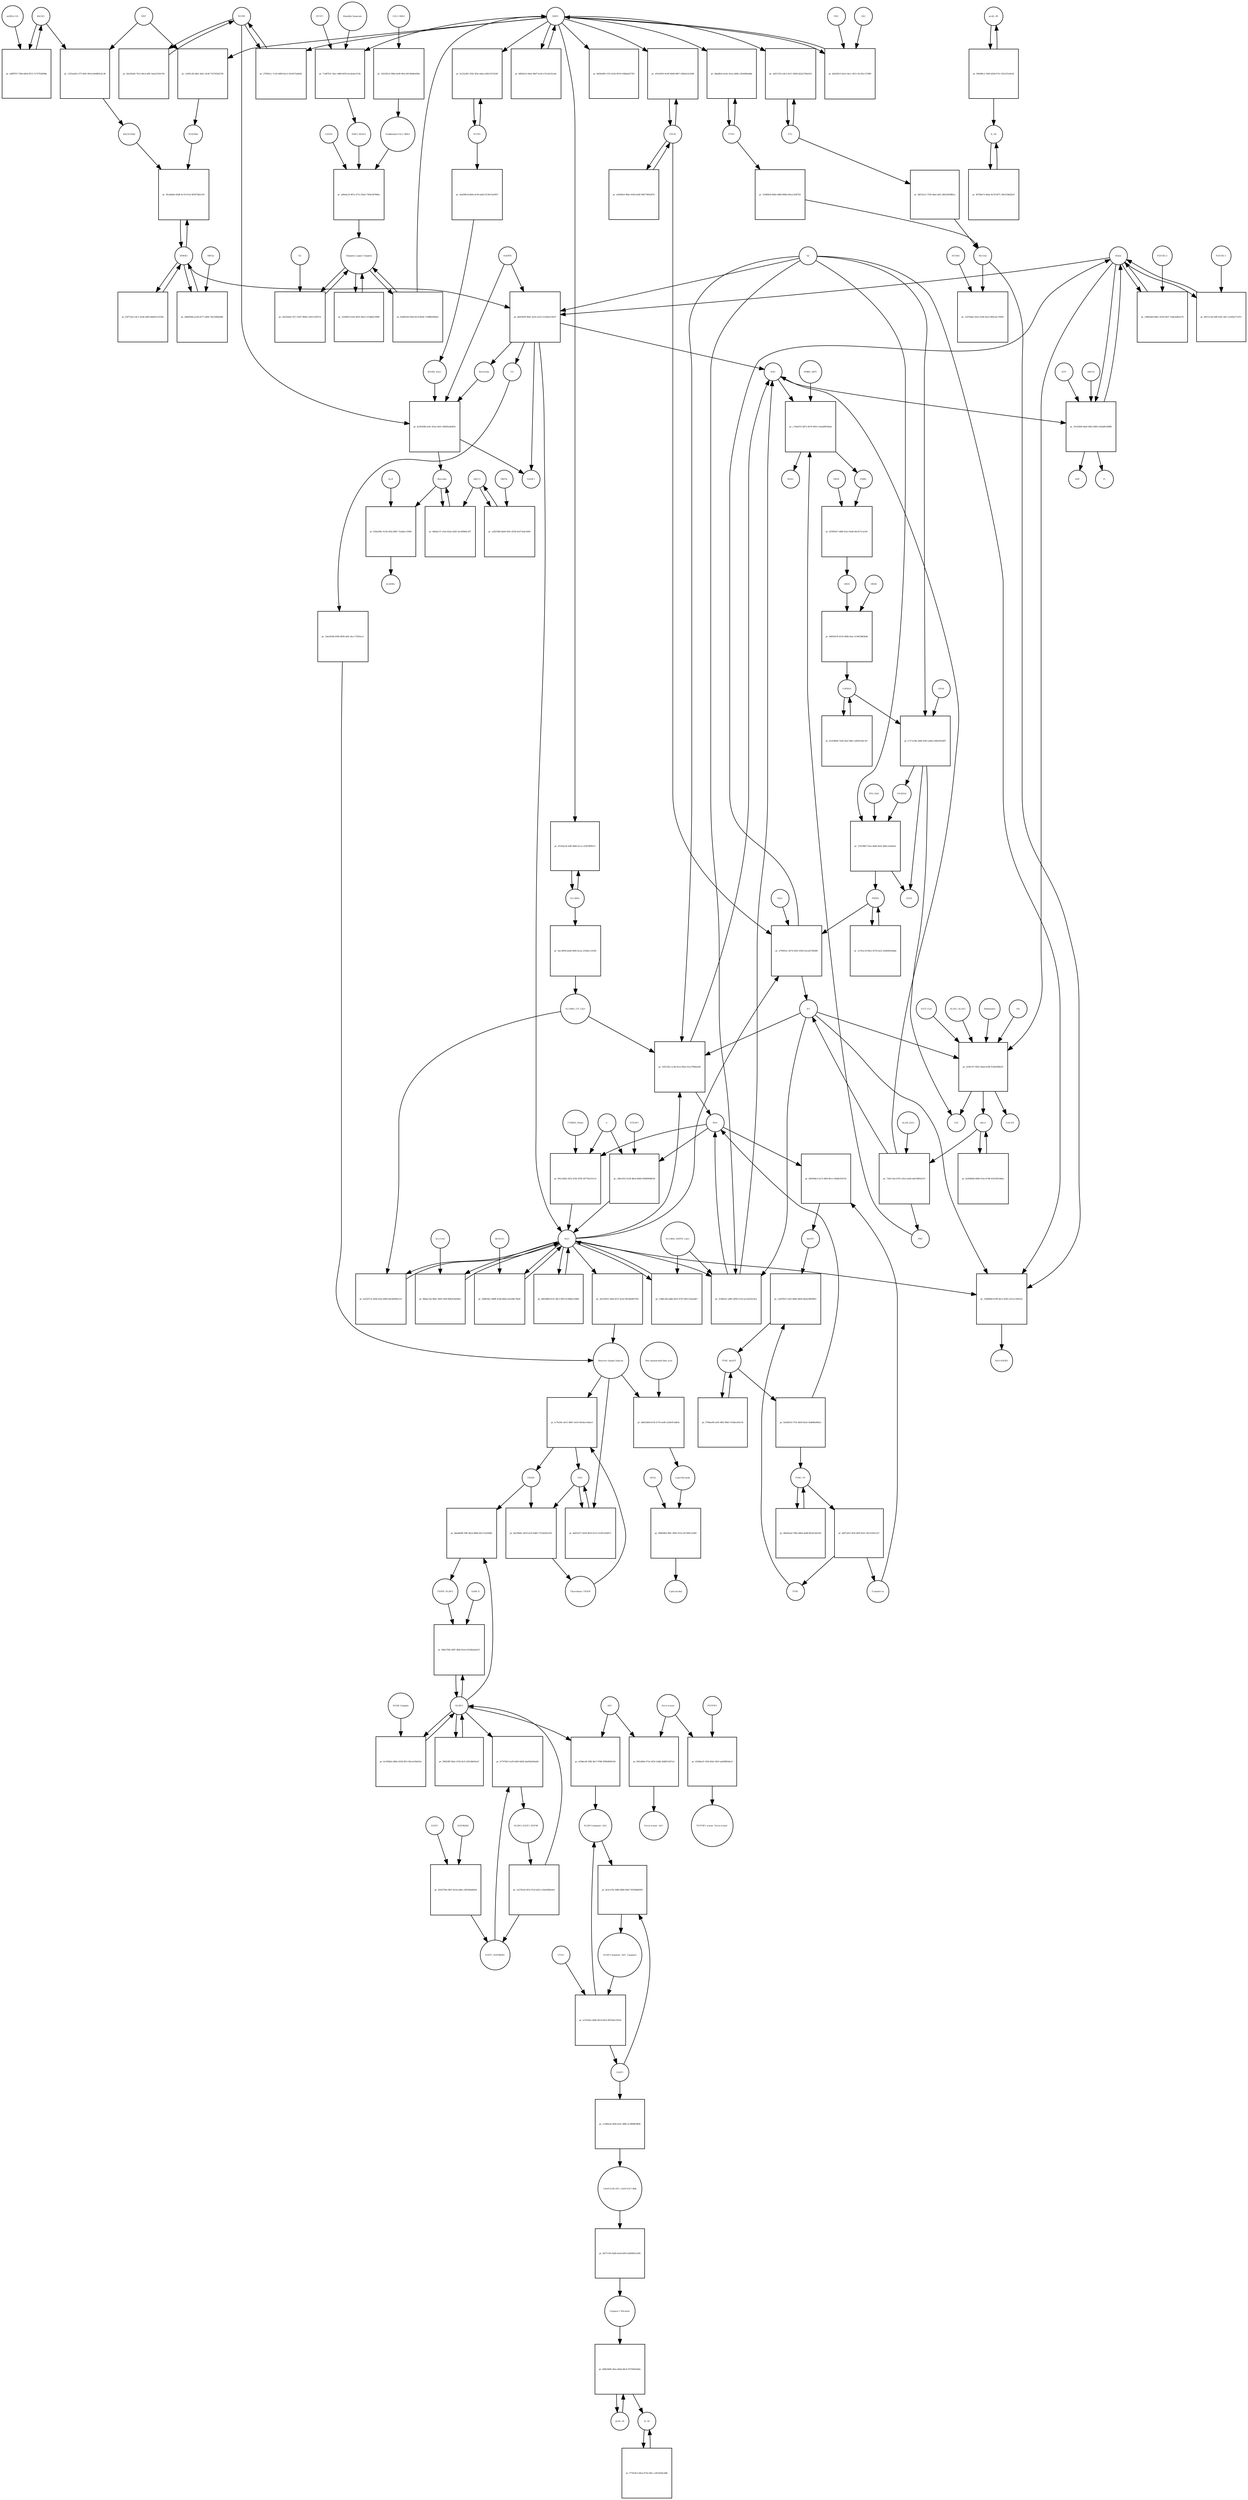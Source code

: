 strict digraph  {
Heme [annotation="urn_miriam_obo.chebi_CHEBI%3A30413", bipartite=0, cls="simple chemical", fontsize=4, label=Heme, shape=circle];
"pr_bb918ef9-964c-4e5e-a522-512402a15b76" [annotation="", bipartite=1, cls=process, fontsize=4, label="pr_bb918ef9-964c-4e5e-a522-512402a15b76", shape=square];
Biliverdin [annotation="urn_miriam_obo.chebi_CHEBI%3A17033", bipartite=0, cls="simple chemical", fontsize=4, label=Biliverdin, shape=circle];
HMOX1 [annotation="", bipartite=0, cls=macromolecule, fontsize=4, label=HMOX1, shape=circle];
O2 [annotation="urn_miriam_obo.chebi_CHEBI%3A15379", bipartite=0, cls="simple chemical", fontsize=4, label=O2, shape=circle];
NADPH [annotation="urn_miriam_obo.chebi_CHEBI%3A16474", bipartite=0, cls="simple chemical", fontsize=4, label=NADPH, shape=circle];
H2O [annotation="urn_miriam_obo.chebi_CHEBI%3A15377", bipartite=0, cls="simple chemical", fontsize=4, label=H2O, shape=circle];
"Fe2+" [annotation="urn_miriam_obo.chebi_CHEBI%3A29033", bipartite=0, cls="simple chemical", fontsize=4, label="Fe2+", shape=circle];
"NADP+" [annotation="urn_miriam_obo.chebi_CHEBI%3A18009", bipartite=0, cls="simple chemical", fontsize=4, label="NADP+", shape=circle];
CO [annotation="urn_miriam_obo.chebi_CHEBI%3A17245", bipartite=0, cls="simple chemical", fontsize=4, label=CO, shape=circle];
"pr_198d3da9-846c-4530-8437-10da3a8d1a76" [annotation="", bipartite=1, cls=process, fontsize=4, label="pr_198d3da9-846c-4530-8437-10da3a8d1a76", shape=square];
"FLVCR1-2" [annotation=urn_miriam_uniprot_Q9Y5Y0, bipartite=0, cls=macromolecule, fontsize=4, label="FLVCR1-2", shape=circle];
"pr_dc64309b-ee9c-452a-9e61-490d5e4a063c" [annotation="", bipartite=1, cls=process, fontsize=4, label="pr_dc64309b-ee9c-452a-9e61-490d5e4a063c", shape=square];
Bilirubin [annotation="urn_miriam_obo.chebi_CHEBI%3A16990", bipartite=0, cls="simple chemical", fontsize=4, label=Bilirubin, shape=circle];
BLVRB [annotation=urn_miriam_uniprot_P30043, bipartite=0, cls=macromolecule, fontsize=4, label=BLVRB, shape=circle];
"BLVRA_Zn2+" [annotation="urn_miriam_obo.chebi_CHEBI%3A29805|urn_miriam_uniprot_P53004", bipartite=0, cls=complex, fontsize=4, label="BLVRA_Zn2+", shape=circle];
"pr_86bd2c57-cfe4-424a-92d2-5ec600b6c307" [annotation="", bipartite=1, cls=process, fontsize=4, label="pr_86bd2c57-cfe4-424a-92d2-5ec600b6c307", shape=square];
ABCC1 [annotation="", bipartite=0, cls=macromolecule, fontsize=4, label=ABCC1, shape=circle];
"pr_026a506c-0c5b-45fa-88d7-31ab8cc330f6" [annotation="", bipartite=1, cls=process, fontsize=4, label="pr_026a506c-0c5b-45fa-88d7-31ab8cc330f6", shape=square];
ALB [annotation=urn_miriam_uniprot_P02768, bipartite=0, cls=macromolecule, fontsize=4, label=ALB, shape=circle];
"ALB/BIL" [annotation="urn_miriam_uniprot_P02768|urn_miriam_obo.chebi_CHEBI%3A16990", bipartite=0, cls=complex, fontsize=4, label="ALB/BIL", shape=circle];
NRF2 [annotation="", bipartite=0, cls=macromolecule, fontsize=4, label=NRF2, shape=circle];
"pr_1af95c58-a6b1-4d2c-9e3b-752745b527f4" [annotation="", bipartite=1, cls=process, fontsize=4, label="pr_1af95c58-a6b1-4d2c-9e3b-752745b527f4", shape=square];
MAF [annotation=urn_miriam_uniprot_O75444, bipartite=0, cls=macromolecule, fontsize=4, label=MAF, shape=circle];
"Nrf2/Maf" [annotation="", bipartite=0, cls=complex, fontsize=4, label="Nrf2/Maf", shape=circle];
"pr_c555aa46-c375-4fd1-861d-befd85fc6c38" [annotation="", bipartite=1, cls=process, fontsize=4, label="pr_c555aa46-c375-4fd1-861d-befd85fc6c38", shape=square];
BACH1 [annotation=urn_miriam_uniprot_O14867, bipartite=0, cls=macromolecule, fontsize=4, label=BACH1, shape=circle];
"BACH1/Maf" [annotation="", bipartite=0, cls=complex, fontsize=4, label="BACH1/Maf", shape=circle];
"pr_abff87f3-7366-4d5d-9513-7e75762fd98e" [annotation="", bipartite=1, cls=process, fontsize=4, label="pr_abff87f3-7366-4d5d-9513-7e75762fd98e", shape=square];
"miRNA-155" [annotation=urn_miriam_ncbigene_406947, bipartite=0, cls="nucleic acid feature", fontsize=4, label="miRNA-155", shape=circle];
"pr_95cbde8a-d5d8-4c19-b7e4-903079d2c91f" [annotation="", bipartite=1, cls=process, fontsize=4, label="pr_95cbde8a-d5d8-4c19-b7e4-903079d2c91f", shape=square];
PRIN9 [annotation="urn_miriam_obo.chebi_CHEBI%3A15430", bipartite=0, cls="simple chemical", fontsize=4, label=PRIN9, shape=circle];
"pr_a799952c-4074-4592-9500-63ca45780d96" [annotation="", bipartite=1, cls=process, fontsize=4, label="pr_a799952c-4074-4592-9500-63ca45780d96", shape=square];
FECH [annotation=urn_miriam_uniprot_P22830, bipartite=0, cls=macromolecule, fontsize=4, label=FECH, shape=circle];
"Pb2+" [annotation="urn_miriam_obo.chebi_CHEBI%3A27889", bipartite=0, cls="simple chemical", fontsize=4, label="Pb2+", shape=circle];
"H+" [annotation="urn_miriam_obo.chebi_CHEBI%3A15378", bipartite=0, cls="simple chemical", fontsize=4, label="H+", shape=circle];
"SUCC-CoA" [annotation="urn_miriam_obo.chebi_CHEBI%3A57292", bipartite=0, cls="simple chemical", fontsize=4, label="SUCC-CoA", shape=circle];
"pr_e03fcf37-9452-44ab-bc86-f52b93f8dcf5" [annotation="", bipartite=1, cls=process, fontsize=4, label="pr_e03fcf37-9452-44ab-bc86-f52b93f8dcf5", shape=square];
dALA [annotation="urn_miriam_obo.chebi_CHEBI%3A356416", bipartite=0, cls="simple chemical", fontsize=4, label=dALA, shape=circle];
ALAS1_ALAS2 [annotation="urn_miriam_uniprot_P13196|urn_miriam_uniprot_P22557", bipartite=0, cls=complex, fontsize=4, label=ALAS1_ALAS2, shape=circle];
Panhematin [annotation="urn_miriam_obo.chebi_CHEBI%3A50385", bipartite=0, cls="simple chemical", fontsize=4, label=Panhematin, shape=circle];
Gly [annotation="urn_miriam_obo.chebi_CHEBI%3A57305", bipartite=0, cls="simple chemical", fontsize=4, label=Gly, shape=circle];
"CoA-SH" [annotation="urn_miriam_obo.chebi_CHEBI%3A15346", bipartite=0, cls="simple chemical", fontsize=4, label="CoA-SH", shape=circle];
CO2 [annotation="urn_miriam_obo.chebi_CHEBI%3A16526", bipartite=0, cls="simple chemical", fontsize=4, label=CO2, shape=circle];
"pr_7cd87f31-34a1-4db0-bf20-fec4a4ac013b" [annotation="", bipartite=1, cls=process, fontsize=4, label="pr_7cd87f31-34a1-4db0-bf20-fec4a4ac013b", shape=square];
KEAP1 [annotation=urn_miriam_uniprot_Q14145, bipartite=0, cls=macromolecule, fontsize=4, label=KEAP1, shape=circle];
NRF2_KEAP1 [annotation="urn_miriam_uniprot_Q14145|urn_miriam_uniprot_Q16236", bipartite=0, cls=complex, fontsize=4, label=NRF2_KEAP1, shape=circle];
"Dimethly fumarate" [annotation="urn_miriam_obo.chebi_CHEBI%3A76004", bipartite=0, cls="simple chemical", fontsize=4, label="Dimethly fumarate", shape=circle];
"Ubiquitin Ligase Complex" [annotation="urn_miriam_uniprot_Q14145|urn_miriam_uniprot_Q15843|urn_miriam_uniprot_Q13618|urn_miriam_uniprot_P62877|urn_miriam_uniprot_Q16236|urn_miriam_uniprot_P0CG48|urn_miriam_pubmed_19940261|urn_miriam_interpro_IPR000608", bipartite=0, cls=complex, fontsize=4, label="Ubiquitin Ligase Complex", shape=circle];
"pr_32560f23-fe02-4831-8bc4-515466a7906f" [annotation="", bipartite=1, cls=process, fontsize=4, label="pr_32560f23-fe02-4831-8bc4-515466a7906f", shape=square];
"pr_730e7cba-b791-43a3-aeb9-ab47dfd5d110" [annotation="", bipartite=1, cls=process, fontsize=4, label="pr_730e7cba-b791-43a3-aeb9-ab47dfd5d110", shape=square];
PBG [annotation="urn_miriam_obo.chebi_CHEBI%3A58126", bipartite=0, cls="simple chemical", fontsize=4, label=PBG, shape=circle];
"ALAD_Zn2+" [annotation="urn_miriam_uniprot_P13716|urn_miriam_obo.chebi_CHEBI%3A29105", bipartite=0, cls=complex, fontsize=4, label="ALAD_Zn2+", shape=circle];
"pr_c7e8e97e-b872-4074-9453-c4ead98180ab" [annotation="", bipartite=1, cls=process, fontsize=4, label="pr_c7e8e97e-b872-4074-9453-c4ead98180ab", shape=square];
HMBL [annotation="urn_miriam_obo.chebi_CHEBI%3A57845", bipartite=0, cls="simple chemical", fontsize=4, label=HMBL, shape=circle];
HMBS_DIPY [annotation="urn_miriam_obo.chebi_CHEBI%3A36319|urn_miriam_uniprot_P08397", bipartite=0, cls=complex, fontsize=4, label=HMBS_DIPY, shape=circle];
"NH4+" [annotation="urn_miriam_obo.chebi_CHEBI%3A28938", bipartite=0, cls="simple chemical", fontsize=4, label="NH4+", shape=circle];
"pr_d55f65d7-e488-43e2-9ed6-d4c817e1a181" [annotation="", bipartite=1, cls=process, fontsize=4, label="pr_d55f65d7-e488-43e2-9ed6-d4c817e1a181", shape=square];
URO3 [annotation="urn_miriam_obo.chebi_CHEBI%3A15437", bipartite=0, cls="simple chemical", fontsize=4, label=URO3, shape=circle];
UROS [annotation=urn_miriam_uniprot_P10746, bipartite=0, cls=macromolecule, fontsize=4, label=UROS, shape=circle];
"pr_8d95eb7b-4316-406b-9eec-fc9453863b4b" [annotation="", bipartite=1, cls=process, fontsize=4, label="pr_8d95eb7b-4316-406b-9eec-fc9453863b4b", shape=square];
COPRO3 [annotation="urn_miriam_obo.chebi_CHEBI%3A15439", bipartite=0, cls="simple chemical", fontsize=4, label=COPRO3, shape=circle];
UROD [annotation=urn_miriam_uniprot_P06132, bipartite=0, cls=macromolecule, fontsize=4, label=UROD, shape=circle];
"pr_e717a19b-249b-4282-a448-c60d1f6540f7" [annotation="", bipartite=1, cls=process, fontsize=4, label="pr_e717a19b-249b-4282-a448-c60d1f6540f7", shape=square];
PPGEN9 [annotation="urn_miriam_obo.chebi_CHEBI%3A15435", bipartite=0, cls="simple chemical", fontsize=4, label=PPGEN9, shape=circle];
CPOX [annotation=urn_miriam_uniprot_P36551, bipartite=0, cls=macromolecule, fontsize=4, label=CPOX, shape=circle];
H2O2 [annotation="urn_miriam_obo.chebi_CHEBI%3A16240", bipartite=0, cls="simple chemical", fontsize=4, label=H2O2, shape=circle];
"pr_27b199b7-f3ee-4b0d-9e01-db8c224edefa" [annotation="", bipartite=1, cls=process, fontsize=4, label="pr_27b199b7-f3ee-4b0d-9e01-db8c224edefa", shape=square];
PPO_FAD [annotation="urn_miriam_obo.chebi_CHEBI%3A16238|urn_miriam_uniprot_P50336", bipartite=0, cls=complex, fontsize=4, label=PPO_FAD, shape=circle];
"pr_bfbf4a53-44ae-48d7-bc42-e7ac0a33cadc" [annotation="", bipartite=1, cls=process, fontsize=4, label="pr_bfbf4a53-44ae-48d7-bc42-e7ac0a33cadc", shape=square];
"pr_b1d5604b-0469-47ae-b7d8-434190334fae" [annotation="", bipartite=1, cls="uncertain process", fontsize=4, label="pr_b1d5604b-0469-47ae-b7d8-434190334fae", shape=square];
"pr_0c818b9d-7e69-42af-9b9c-a405b76dc347" [annotation="", bipartite=1, cls="uncertain process", fontsize=4, label="pr_0c818b9d-7e69-42af-9b9c-a405b76dc347", shape=square];
"pr_ce763c18-99e3-4578-a421-b28fd05e0bbd" [annotation="", bipartite=1, cls="uncertain process", fontsize=4, label="pr_ce763c18-99e3-4578-a421-b28fd05e0bbd", shape=square];
"Poly-unsaturated fatty acid" [annotation="urn_miriam_obo.chebi_CHEBI%3A26208", bipartite=0, cls="simple chemical", fontsize=4, label="Poly-unsaturated fatty acid", shape=circle];
"pr_4b622d0d-b150-4719-ae8f-a328e47adb3e" [annotation="", bipartite=1, cls=process, fontsize=4, label="pr_4b622d0d-b150-4719-ae8f-a328e47adb3e", shape=square];
"Lipid Peroxide" [annotation="urn_miriam_obo.chebi_CHEBI%3A61051", bipartite=0, cls="simple chemical", fontsize=4, label="Lipid Peroxide", shape=circle];
"Reactive Oxygen Species" [annotation="urn_miriam_obo.chebi_CHEBI%3A26523", bipartite=0, cls="simple chemical", fontsize=4, label="Reactive Oxygen Species", shape=circle];
"pr_3369fb8d-6199-4ee1-b545-a53ce13641eb" [annotation="", bipartite=1, cls=process, fontsize=4, label="pr_3369fb8d-6199-4ee1-b545-a53ce13641eb", shape=square];
"Fe(3+)O(OH)" [annotation="urn_miriam_obo.chebi_CHEBI%3A78619", bipartite=0, cls="simple chemical", fontsize=4, label="Fe(3+)O(OH)", shape=circle];
Ferritin [annotation=urn_miriam_uniprot_P02794, bipartite=0, cls=complex, fontsize=4, label=Ferritin, shape=circle];
"pr_b22207c4-3d3b-42fa-b960-a8cb8289a1cb" [annotation="", bipartite=1, cls=process, fontsize=4, label="pr_b22207c4-3d3b-42fa-b960-a8cb8289a1cb", shape=square];
"SLC40A1_CP_Cu2+" [annotation="urn_miriam_uniprot_P00450|urn_miriam_uniprot_Q9NP59|urn_miriam_obo.chebi_CHEBI%3A29036", bipartite=0, cls=complex, fontsize=4, label="SLC40A1_CP_Cu2+", shape=circle];
"pr_165232fc-ec4d-41a2-86a3-61a3786ba5d6" [annotation="", bipartite=1, cls=process, fontsize=4, label="pr_165232fc-ec4d-41a2-86a3-61a3786ba5d6", shape=square];
"Fe3+" [annotation="urn_miriam_obo.chebi_CHEBI%3A29034", bipartite=0, cls="simple chemical", fontsize=4, label="Fe3+", shape=circle];
SLC40A1 [annotation=urn_miriam_ncbigene_30061, bipartite=0, cls="nucleic acid feature", fontsize=4, label=SLC40A1, shape=circle];
"pr_051b3e34-5e8f-4b83-b1ca-c63d7fff83c5" [annotation="", bipartite=1, cls=process, fontsize=4, label="pr_051b3e34-5e8f-4b83-b1ca-c63d7fff83c5", shape=square];
FTH1 [annotation=urn_miriam_ncbigene_2495, bipartite=0, cls="nucleic acid feature", fontsize=4, label=FTH1, shape=circle];
"pr_48abffee-bc8e-41ea-a8d6-c2fe6064adba" [annotation="", bipartite=1, cls=process, fontsize=4, label="pr_48abffee-bc8e-41ea-a8d6-c2fe6064adba", shape=square];
FTL [annotation=urn_miriam_ncbigene_2512, bipartite=0, cls="nucleic acid feature", fontsize=4, label=FTL, shape=circle];
"pr_a8212331-e8c3-4a7c-8269-d22a2794a016" [annotation="", bipartite=1, cls=process, fontsize=4, label="pr_a8212331-e8c3-4a7c-8269-d22a2794a016", shape=square];
"pr_31666fe8-6bb4-4d69-968b-81bce324f762" [annotation="", bipartite=1, cls=process, fontsize=4, label="pr_31666fe8-6bb4-4d69-968b-81bce324f762", shape=square];
"pr_dd51fa12-7556-4bef-abf1-dfd23d508b1a" [annotation="", bipartite=1, cls=process, fontsize=4, label="pr_dd51fa12-7556-4bef-abf1-dfd23d508b1a", shape=square];
"pr_e91e0610-8c96-40d9-b9b7-c8b5d1a51b68" [annotation="", bipartite=1, cls=process, fontsize=4, label="pr_e91e0610-8c96-40d9-b9b7-c8b5d1a51b68", shape=square];
"pr_e02664cf-8fde-4166-b2d4-90d77d04387d" [annotation="", bipartite=1, cls=process, fontsize=4, label="pr_e02664cf-8fde-4166-b2d4-90d77d04387d", shape=square];
"pr_03f723e2-e4c1-4a36-a805-bbd03151f35b" [annotation="", bipartite=1, cls=process, fontsize=4, label="pr_03f723e2-e4c1-4a36-a805-bbd03151f35b", shape=square];
BLVRA [annotation=urn_miriam_ncbigene_644, bipartite=0, cls="nucleic acid feature", fontsize=4, label=BLVRA, shape=circle];
"pr_bc22a3b5-3542-4f2a-a6ae-ed9a7415226f" [annotation="", bipartite=1, cls=process, fontsize=4, label="pr_bc22a3b5-3542-4f2a-a6ae-ed9a7415226f", shape=square];
"pr_27f402cc-7c30-4489-b2c4-18c6472abb5b" [annotation="", bipartite=1, cls=process, fontsize=4, label="pr_27f402cc-7c30-4489-b2c4-18c6472abb5b", shape=square];
"pr_d2e29a04-7412-40e3-aff4-1daa5319e744" [annotation="", bipartite=1, cls=process, fontsize=4, label="pr_d2e29a04-7412-40e3-aff4-1daa5319e744", shape=square];
"pr_e6a096c8-b8eb-4c09-abd3-6139e7ae6937" [annotation="", bipartite=1, cls=process, fontsize=4, label="pr_e6a096c8-b8eb-4c09-abd3-6139e7ae6937", shape=square];
"pr_4ac36f94-be68-4085-8cea-23340cc10160" [annotation="", bipartite=1, cls=process, fontsize=4, label="pr_4ac36f94-be68-4085-8cea-23340cc10160", shape=square];
"pr_1437bdee-d3a2-4204-9a22-8f0e2ac70936" [annotation="", bipartite=1, cls=process, fontsize=4, label="pr_1437bdee-d3a2-4204-9a22-8f0e2ac70936", shape=square];
NCOA4 [annotation=urn_miriam_uniprot_Q13772, bipartite=0, cls=macromolecule, fontsize=4, label=NCOA4, shape=circle];
"pr_991c9d3b-1832-47b2-879f-3d77622321c6" [annotation="", bipartite=1, cls=process, fontsize=4, label="pr_991c9d3b-1832-47b2-879f-3d77622321c6", shape=square];
CYBRD1_Heme [annotation="urn_miriam_uniprot_Q53TN4|urn_miriam_obo.chebi_CHEBI%3A30413", bipartite=0, cls=complex, fontsize=4, label=CYBRD1_Heme, shape=circle];
"e-" [annotation="urn_miriam_obo.chebi_CHEBI%3A10545", bipartite=0, cls="simple chemical", fontsize=4, label="e-", shape=circle];
"pr_d6baa7ab-9bdc-4405-924f-fb8e0cb05be2" [annotation="", bipartite=1, cls=process, fontsize=4, label="pr_d6baa7ab-9bdc-4405-924f-fb8e0cb05be2", shape=square];
SLC11A2 [annotation=urn_miriam_uniprot_P49281, bipartite=0, cls=macromolecule, fontsize=4, label=SLC11A2, shape=circle];
"pr_f96458b3-96fc-4992-913e-d27369c22569" [annotation="", bipartite=1, cls=process, fontsize=4, label="pr_f96458b3-96fc-4992-913e-d27369c22569", shape=square];
"Lipid alcohol" [annotation="urn_miriam_obo.chebi_CHEBI%3A24026", bipartite=0, cls="simple chemical", fontsize=4, label="Lipid alcohol", shape=circle];
GPX4 [annotation=urn_miriam_uniprot_P36969, bipartite=0, cls=macromolecule, fontsize=4, label=GPX4, shape=circle];
"pr_26b005bb-aa39-4577-a800-74e330fbe8d6" [annotation="", bipartite=1, cls=process, fontsize=4, label="pr_26b005bb-aa39-4577-a800-74e330fbe8d6", shape=square];
ORF3a [annotation="urn_miriam_uniprot_P0DTC3|urn_miriam_taxonomy_2697049", bipartite=0, cls=macromolecule, fontsize=4, label=ORF3a, shape=circle];
"pr_3ee19010-10d4-4237-bcb2-9614b2667918" [annotation="", bipartite=1, cls=process, fontsize=4, label="pr_3ee19010-10d4-4237-bcb2-9614b2667918", shape=square];
"pr_a26254fb-8ab9-4541-8359-dcb73a9c4449" [annotation="", bipartite=1, cls=process, fontsize=4, label="pr_a26254fb-8ab9-4541-8359-dcb73a9c4449", shape=square];
ORF9c [annotation=urn_miriam_taxonomy_2697049, bipartite=0, cls=macromolecule, fontsize=4, label=ORF9c, shape=circle];
CUL3_RBX1 [annotation="urn_miriam_uniprot_Q13618|urn_miriam_uniprot_P62877", bipartite=0, cls=complex, fontsize=4, label=CUL3_RBX1, shape=circle];
"pr_542185c0-39bd-4e00-9fea-8015b84a45b6" [annotation="", bipartite=1, cls=process, fontsize=4, label="pr_542185c0-39bd-4e00-9fea-8015b84a45b6", shape=square];
"Neddylated CUL3_RBX1" [annotation="urn_miriam_uniprot_Q15843|urn_miriam_uniprot_Q13618|urn_miriam_uniprot_P62877", bipartite=0, cls=complex, fontsize=4, label="Neddylated CUL3_RBX1", shape=circle];
"pr_b830e8fd-1152-41d3-9019-cf4bbad573f2" [annotation="", bipartite=1, cls=process, fontsize=4, label="pr_b830e8fd-1152-41d3-9019-cf4bbad573f2", shape=square];
"pr_a66edc2f-467a-477a-95e8-7304c0d7666e" [annotation="", bipartite=1, cls=process, fontsize=4, label="pr_a66edc2f-467a-477a-95e8-7304c0d7666e", shape=square];
CAND1 [annotation=urn_miriam_uniprot_Q86VP6, bipartite=0, cls=macromolecule, fontsize=4, label=CAND1, shape=circle];
E2 [annotation=urn_miriam_interpro_IPR000608, bipartite=0, cls=macromolecule, fontsize=4, label=E2, shape=circle];
"pr_2d5326ed-7017-4307-9606-c2651216f57d" [annotation="", bipartite=1, cls=process, fontsize=4, label="pr_2d5326ed-7017-4307-9606-c2651216f57d", shape=square];
"pr_bd244515-ba1e-4ecc-9611-9cc92c137489" [annotation="", bipartite=1, cls=process, fontsize=4, label="pr_bd244515-ba1e-4ecc-9611-9cc92c137489", shape=square];
PKC [annotation="urn_miriam_pubmed_12198130|urn_miriam_interpro_IPR012233", bipartite=0, cls=macromolecule, fontsize=4, label=PKC, shape=circle];
CK2 [annotation="", bipartite=0, cls=macromolecule, fontsize=4, label=CK2, shape=circle];
"pr_89112c5d-54ff-420c-bfe7-a23d3e77c87c" [annotation="", bipartite=1, cls=process, fontsize=4, label="pr_89112c5d-54ff-420c-bfe7-a23d3e77c87c", shape=square];
"FLVCR1-1" [annotation=urn_miriam_uniprot_Q9Y5Y0, bipartite=0, cls=macromolecule, fontsize=4, label="FLVCR1-1", shape=circle];
"pr_1b142f06-64a8-4462-8d92-e42bd9c696f8" [annotation="", bipartite=1, cls=process, fontsize=4, label="pr_1b142f06-64a8-4462-8d92-e42bd9c696f8", shape=square];
ABCG2 [annotation=urn_miriam_uniprot_Q9UNQ0, bipartite=0, cls="macromolecule multimer", fontsize=4, label=ABCG2, shape=circle];
ATP [annotation="urn_miriam_obo.chebi_CHEBI%3A30616", bipartite=0, cls="simple chemical", fontsize=4, label=ATP, shape=circle];
Pi [annotation="urn_miriam_obo.chebi_CHEBI%3A18367", bipartite=0, cls="simple chemical", fontsize=4, label=Pi, shape=circle];
ADP [annotation="urn_miriam_obo.chebi_CHEBI%3A456216", bipartite=0, cls="simple chemical", fontsize=4, label=ADP, shape=circle];
"pr_1386c2df-adbb-4025-97d7-081c51baedb7" [annotation="", bipartite=1, cls=process, fontsize=4, label="pr_1386c2df-adbb-4025-97d7-081c51baedb7", shape=square];
"SLC40A1_HEPH_Cu2+" [annotation="urn_miriam_uniprot_Q9BQS7|urn_miriam_uniprot_Q9NP59|urn_miriam_obo.chebi_CHEBI%3A28694", bipartite=0, cls=complex, fontsize=4, label="SLC40A1_HEPH_Cu2+", shape=circle];
"pr_1f3de03c-a881-4f09-a7e4-aa13e61bc4a3" [annotation="", bipartite=1, cls=process, fontsize=4, label="pr_1f3de03c-a881-4f09-a7e4-aa13e61bc4a3", shape=square];
"pr_b05958e3-2a75-483f-8fce-c6bd61f26741" [annotation="", bipartite=1, cls=process, fontsize=4, label="pr_b05958e3-2a75-483f-8fce-c6bd61f26741", shape=square];
Transferrin [annotation=urn_miriam_uniprot_P02787, bipartite=0, cls=macromolecule, fontsize=4, label=Transferrin, shape=circle];
holoTF [annotation="urn_miriam_uniprot_P02787|urn_miriam_obo.chebi_CHEBI%3A29034", bipartite=0, cls=complex, fontsize=4, label=holoTF, shape=circle];
TFRC [annotation=urn_miriam_uniprot_P02786, bipartite=0, cls="macromolecule multimer", fontsize=4, label=TFRC, shape=circle];
"pr_cad7f610-1a05-468a-8464-04a4c8009855" [annotation="", bipartite=1, cls=process, fontsize=4, label="pr_cad7f610-1a05-468a-8464-04a4c8009855", shape=square];
TFRC_holoTF [annotation="urn_miriam_uniprot_P02787|urn_miriam_obo.chebi_CHEBI%3A29034|urn_miriam_uniprot_P02786", bipartite=0, cls=complex, fontsize=4, label=TFRC_holoTF, shape=circle];
"pr_f749ae06-ea05-4f62-9bb1-f156bcd18c34" [annotation="", bipartite=1, cls=process, fontsize=4, label="pr_f749ae06-ea05-4f62-9bb1-f156bcd18c34", shape=square];
"pr_9a5d6314-7f31-4b50-b5e2-5b4b8fa06fa3" [annotation="", bipartite=1, cls=process, fontsize=4, label="pr_9a5d6314-7f31-4b50-b5e2-5b4b8fa06fa3", shape=square];
TFRC_TF [annotation="urn_miriam_uniprot_P02787|urn_miriam_uniprot_P02786", bipartite=0, cls=complex, fontsize=4, label=TFRC_TF, shape=circle];
"pr_c8bc9312-0cbf-4be4-9b66-839df994bf3d" [annotation="", bipartite=1, cls=process, fontsize=4, label="pr_c8bc9312-0cbf-4be4-9b66-839df994bf3d", shape=square];
STEAP3 [annotation=urn_miriam_uniprot_Q658P3, bipartite=0, cls=macromolecule, fontsize=4, label=STEAP3, shape=circle];
"pr_5b8818ec-8d98-41db-b84a-b3a508c7ba0f" [annotation="", bipartite=1, cls=process, fontsize=4, label="pr_5b8818ec-8d98-41db-b84a-b3a508c7ba0f", shape=square];
MCOLN1 [annotation=urn_miriam_uniprot_Q9GZU1, bipartite=0, cls=macromolecule, fontsize=4, label=MCOLN1, shape=circle];
"pr_6663dfb0-fe51-40c2-9f63-6c90b6c258b0" [annotation="", bipartite=1, cls=process, fontsize=4, label="pr_6663dfb0-fe51-40c2-9f63-6c90b6c258b0", shape=square];
"pr_4bd24ead-798a-4604-abd8-8f2afcfd322b" [annotation="", bipartite=1, cls=process, fontsize=4, label="pr_4bd24ead-798a-4604-abd8-8f2afcfd322b", shape=square];
"pr_4fd72453-2f34-405f-9a51-401233f21a37" [annotation="", bipartite=1, cls=process, fontsize=4, label="pr_4fd72453-2f34-405f-9a51-401233f21a37", shape=square];
"pr_6a0f6320-63fd-42c9-8d34-7c898b569be4" [annotation="", bipartite=1, cls=process, fontsize=4, label="pr_6a0f6320-63fd-42c9-8d34-7c898b569be4", shape=square];
Thioredoxin_TXNIP [annotation="urn_miriam_uniprot_P10599|urn_miriam_uniprot_Q9H3M7", bipartite=0, cls=complex, fontsize=4, label=Thioredoxin_TXNIP, shape=circle];
"pr_fc7fa56c-de11-48b7-a414-02eda1c6dac6" [annotation="", bipartite=1, cls=process, fontsize=4, label="pr_fc7fa56c-de11-48b7-a414-02eda1c6dac6", shape=square];
TXNIP [annotation=urn_miriam_uniprot_Q9H3M7, bipartite=0, cls=macromolecule, fontsize=4, label=TXNIP, shape=circle];
TXN [annotation=urn_miriam_uniprot_P10599, bipartite=0, cls=macromolecule, fontsize=4, label=TXN, shape=circle];
NLRP3 [annotation=urn_miriam_uniprot_Q96P20, bipartite=0, cls=macromolecule, fontsize=4, label=NLRP3, shape=circle];
"pr_6c295bb2-d80a-4338-9f51-9be1ef3b425e" [annotation="", bipartite=1, cls=process, fontsize=4, label="pr_6c295bb2-d80a-4338-9f51-9be1ef3b425e", shape=square];
"Nf-KB Complex" [annotation="urn_miriam_uniprot_P19838|urn_miriam_uniprot_Q04206|urn_miriam_uniprot_Q00653", bipartite=0, cls=complex, fontsize=4, label="Nf-KB Complex", shape=circle];
"pr_59923fff-0b2e-4702-8cf1-82f1dbfd3a47" [annotation="", bipartite=1, cls=process, fontsize=4, label="pr_59923fff-0b2e-4702-8cf1-82f1dbfd3a47", shape=square];
"pr_9e651b77-d1b9-40c0-b121-01267e436f71" [annotation="", bipartite=1, cls=process, fontsize=4, label="pr_9e651b77-d1b9-40c0-b121-01267e436f71", shape=square];
"pr_8a259d4c-0d7d-4cf5-b469-71554265ce95" [annotation="", bipartite=1, cls=process, fontsize=4, label="pr_8a259d4c-0d7d-4cf5-b469-71554265ce95", shape=square];
HSP90AB1 [annotation=urn_miriam_uniprot_P08238, bipartite=0, cls=macromolecule, fontsize=4, label=HSP90AB1, shape=circle];
"pr_202237bd-29d7-4e1b-a66e-c8923ba6b654" [annotation="", bipartite=1, cls=process, fontsize=4, label="pr_202237bd-29d7-4e1b-a66e-c8923ba6b654", shape=square];
SUGT1 [annotation=urn_miriam_uniprot_Q9Y2Z0, bipartite=0, cls=macromolecule, fontsize=4, label=SUGT1, shape=circle];
SUGT1_HSP90AB1 [annotation="urn_miriam_uniprot_P08238|urn_miriam_uniprot_Q9Y2Z0", bipartite=0, cls=complex, fontsize=4, label=SUGT1_HSP90AB1, shape=circle];
"pr_b7707bf3-2a39-4493-8d29-dad54d244ab8" [annotation="", bipartite=1, cls=process, fontsize=4, label="pr_b7707bf3-2a39-4493-8d29-dad54d244ab8", shape=square];
NLRP3_SUGT1_HSP90 [annotation="urn_miriam_uniprot_P08238|urn_miriam_uniprot_Q96P20|urn_miriam_uniprot_Q9Y2Z0", bipartite=0, cls=complex, fontsize=4, label=NLRP3_SUGT1_HSP90, shape=circle];
"pr_0dad4698-50ff-4bcb-9b84-d5a712e05b8c" [annotation="", bipartite=1, cls=process, fontsize=4, label="pr_0dad4698-50ff-4bcb-9b84-d5a712e05b8c", shape=square];
TXNIP_NLRP3 [annotation="urn_miriam_uniprot_Q9H3M7|urn_miriam_uniprot_Q96P20", bipartite=0, cls=complex, fontsize=4, label=TXNIP_NLRP3, shape=circle];
"pr_ef3bbcd9-29fb-4fa7-9788-5f9f6d900336" [annotation="", bipartite=1, cls=process, fontsize=4, label="pr_ef3bbcd9-29fb-4fa7-9788-5f9f6d900336", shape=square];
ASC [annotation=urn_miriam_uniprot_Q9ULZ3, bipartite=0, cls=macromolecule, fontsize=4, label=ASC, shape=circle];
"NLRP3 oligomer_ASC" [annotation="urn_miriam_uniprot_Q9ULZ3|urn_miriam_obo.chebi_CHEBI%3A36080", bipartite=0, cls=complex, fontsize=4, label="NLRP3 oligomer_ASC", shape=circle];
"pr_dcece76c-b9fb-480b-945f-7d393b6f63f2" [annotation="", bipartite=1, cls=process, fontsize=4, label="pr_dcece76c-b9fb-480b-945f-7d393b6f63f2", shape=square];
CASP1 [annotation=urn_miriam_uniprot_P29466, bipartite=0, cls=macromolecule, fontsize=4, label=CASP1, shape=circle];
"NLRP3 oligomer_ASC_Caspase1" [annotation="urn_miriam_uniprot_P29466|urn_miriam_uniprot_Q9ULZ3", bipartite=0, cls=complex, fontsize=4, label="NLRP3 oligomer_ASC_Caspase1", shape=circle];
"pr_f601d49e-972e-4031-b3bb-2fdf815307e2" [annotation="", bipartite=1, cls=process, fontsize=4, label="pr_f601d49e-972e-4031-b3bb-2fdf815307e2", shape=square];
"Pyrin trimer" [annotation=urn_miriam_uniprot_O15553, bipartite=0, cls=complex, fontsize=4, label="Pyrin trimer", shape=circle];
"Pyrin trimer_ASC" [annotation="urn_miriam_uniprot_O15553|urn_miriam_uniprot_Q9ULZ3", bipartite=0, cls=complex, fontsize=4, label="Pyrin trimer_ASC", shape=circle];
"pr_02496a25-1f44-402e-9d1f-aa838f62decf" [annotation="", bipartite=1, cls=process, fontsize=4, label="pr_02496a25-1f44-402e-9d1f-aa838f62decf", shape=square];
PSTPIP1 [annotation=urn_miriam_uniprot_O43586, bipartite=0, cls="macromolecule multimer", fontsize=4, label=PSTPIP1, shape=circle];
"PSTPIP1 trimer_Pyrin trimer" [annotation="urn_miriam_uniprot_O15553|urn_miriam_uniprot_O43586", bipartite=0, cls=complex, fontsize=4, label="PSTPIP1 trimer_Pyrin trimer", shape=circle];
"pr_acf55d5a-a8db-40c6-b432-d9164ae195a9" [annotation="", bipartite=1, cls=process, fontsize=4, label="pr_acf55d5a-a8db-40c6-b432-d9164ae195a9", shape=square];
CTSG [annotation=urn_miriam_uniprot_P08311, bipartite=0, cls=macromolecule, fontsize=4, label=CTSG, shape=circle];
"pr_c5380e3a-0f44-422c-98f6-2c2809818fd9" [annotation="", bipartite=1, cls=process, fontsize=4, label="pr_c5380e3a-0f44-422c-98f6-2c2809818fd9", shape=square];
"CASP1(120-197)_CASP1(317-404)" [annotation=urn_miriam_uniprot_P29466, bipartite=0, cls=complex, fontsize=4, label="CASP1(120-197)_CASP1(317-404)", shape=circle];
"pr_85f71195-9a89-4e5d-bf62-fa804647a399" [annotation="", bipartite=1, cls=process, fontsize=4, label="pr_85f71195-9a89-4e5d-bf62-fa804647a399", shape=square];
"Caspase-1 Tetramer" [annotation=urn_miriam_uniprot_P29466, bipartite=0, cls="complex multimer", fontsize=4, label="Caspase-1 Tetramer", shape=circle];
"proIL-1B" [annotation=urn_miriam_uniprot_P01584, bipartite=0, cls=macromolecule, fontsize=4, label="proIL-1B", shape=circle];
"pr_f46496c2-1fb9-42b9-b73c-425cf51e8cd1" [annotation="", bipartite=1, cls=process, fontsize=4, label="pr_f46496c2-1fb9-42b9-b73c-425cf51e8cd1", shape=square];
"IL-1B" [annotation=urn_miriam_uniprot_P01584, bipartite=0, cls=macromolecule, fontsize=4, label="IL-1B", shape=circle];
"pr_66780a73-4b4a-4e78-b071-58e5538d2fa9" [annotation="", bipartite=1, cls="omitted process", fontsize=4, label="pr_66780a73-4b4a-4e78-b071-58e5538d2fa9", shape=square];
"pr_99de7566-3067-4f66-8ce4-61636ab5a615" [annotation="", bipartite=1, cls=process, fontsize=4, label="pr_99de7566-3067-4f66-8ce4-61636ab5a615", shape=square];
"SARS E" [annotation=urn_miriam_uniprot_P59637, bipartite=0, cls=macromolecule, fontsize=4, label="SARS E", shape=circle];
"proIL-18" [annotation=urn_miriam_uniprot_Q14116, bipartite=0, cls=macromolecule, fontsize=4, label="proIL-18", shape=circle];
"pr_dd8e5b9b-34ee-4dab-b6c8-2f75f4442d6a" [annotation="", bipartite=1, cls=process, fontsize=4, label="pr_dd8e5b9b-34ee-4dab-b6c8-2f75f4442d6a", shape=square];
"IL-18" [annotation=urn_miriam_uniprot_Q14116, bipartite=0, cls=macromolecule, fontsize=4, label="IL-18", shape=circle];
"pr_f77b19c5-d4cd-475e-80cc-e455429e3d4f" [annotation="", bipartite=1, cls="omitted process", fontsize=4, label="pr_f77b19c5-d4cd-475e-80cc-e455429e3d4f", shape=square];
"pr_1bee818d-4566-4656-af0c-0ecc73593ca1" [annotation="", bipartite=1, cls=process, fontsize=4, label="pr_1bee818d-4566-4656-af0c-0ecc73593ca1", shape=square];
"pr_1a57bc42-6f12-47af-b25e-cd3ad380eeb3" [annotation="", bipartite=1, cls=process, fontsize=4, label="pr_1a57bc42-6f12-47af-b25e-cd3ad380eeb3", shape=square];
Heme -> "pr_bb918ef9-964c-4e5e-a522-512402a15b76"  [annotation="", interaction_type=consumption];
Heme -> "pr_198d3da9-846c-4530-8437-10da3a8d1a76"  [annotation="", interaction_type=consumption];
Heme -> "pr_e03fcf37-9452-44ab-bc86-f52b93f8dcf5"  [annotation=urn_miriam_pubmed_25446301, interaction_type=inhibition];
Heme -> "pr_89112c5d-54ff-420c-bfe7-a23d3e77c87c"  [annotation="", interaction_type=consumption];
Heme -> "pr_1b142f06-64a8-4462-8d92-e42bd9c696f8"  [annotation="", interaction_type=consumption];
"pr_bb918ef9-964c-4e5e-a522-512402a15b76" -> Biliverdin  [annotation="", interaction_type=production];
"pr_bb918ef9-964c-4e5e-a522-512402a15b76" -> H2O  [annotation="", interaction_type=production];
"pr_bb918ef9-964c-4e5e-a522-512402a15b76" -> "Fe2+"  [annotation="", interaction_type=production];
"pr_bb918ef9-964c-4e5e-a522-512402a15b76" -> "NADP+"  [annotation="", interaction_type=production];
"pr_bb918ef9-964c-4e5e-a522-512402a15b76" -> CO  [annotation="", interaction_type=production];
Biliverdin -> "pr_dc64309b-ee9c-452a-9e61-490d5e4a063c"  [annotation="", interaction_type=consumption];
HMOX1 -> "pr_bb918ef9-964c-4e5e-a522-512402a15b76"  [annotation="", interaction_type=catalysis];
HMOX1 -> "pr_95cbde8a-d5d8-4c19-b7e4-903079d2c91f"  [annotation="", interaction_type=consumption];
HMOX1 -> "pr_03f723e2-e4c1-4a36-a805-bbd03151f35b"  [annotation="", interaction_type=consumption];
HMOX1 -> "pr_26b005bb-aa39-4577-a800-74e330fbe8d6"  [annotation="", interaction_type=consumption];
O2 -> "pr_bb918ef9-964c-4e5e-a522-512402a15b76"  [annotation="", interaction_type=consumption];
O2 -> "pr_e717a19b-249b-4282-a448-c60d1f6540f7"  [annotation="", interaction_type=consumption];
O2 -> "pr_27b199b7-f3ee-4b0d-9e01-db8c224edefa"  [annotation="", interaction_type=consumption];
O2 -> "pr_3369fb8d-6199-4ee1-b545-a53ce13641eb"  [annotation="", interaction_type=consumption];
O2 -> "pr_165232fc-ec4d-41a2-86a3-61a3786ba5d6"  [annotation="", interaction_type=consumption];
O2 -> "pr_1f3de03c-a881-4f09-a7e4-aa13e61bc4a3"  [annotation="", interaction_type=consumption];
NADPH -> "pr_bb918ef9-964c-4e5e-a522-512402a15b76"  [annotation="", interaction_type=consumption];
NADPH -> "pr_dc64309b-ee9c-452a-9e61-490d5e4a063c"  [annotation="", interaction_type=consumption];
H2O -> "pr_c7e8e97e-b872-4074-9453-c4ead98180ab"  [annotation="", interaction_type=consumption];
H2O -> "pr_1b142f06-64a8-4462-8d92-e42bd9c696f8"  [annotation="", interaction_type=consumption];
"Fe2+" -> "pr_a799952c-4074-4592-9500-63ca45780d96"  [annotation="", interaction_type=consumption];
"Fe2+" -> "pr_3369fb8d-6199-4ee1-b545-a53ce13641eb"  [annotation="", interaction_type=consumption];
"Fe2+" -> "pr_b22207c4-3d3b-42fa-b960-a8cb8289a1cb"  [annotation="", interaction_type=consumption];
"Fe2+" -> "pr_165232fc-ec4d-41a2-86a3-61a3786ba5d6"  [annotation="", interaction_type=consumption];
"Fe2+" -> "pr_d6baa7ab-9bdc-4405-924f-fb8e0cb05be2"  [annotation="", interaction_type=consumption];
"Fe2+" -> "pr_3ee19010-10d4-4237-bcb2-9614b2667918"  [annotation="urn_miriam_pubmed_26794443|urn_miriam_pubmed_30692038", interaction_type=catalysis];
"Fe2+" -> "pr_1386c2df-adbb-4025-97d7-081c51baedb7"  [annotation="", interaction_type=consumption];
"Fe2+" -> "pr_1f3de03c-a881-4f09-a7e4-aa13e61bc4a3"  [annotation="", interaction_type=consumption];
"Fe2+" -> "pr_5b8818ec-8d98-41db-b84a-b3a508c7ba0f"  [annotation="", interaction_type=consumption];
"Fe2+" -> "pr_6663dfb0-fe51-40c2-9f63-6c90b6c258b0"  [annotation="", interaction_type=consumption];
CO -> "pr_1bee818d-4566-4656-af0c-0ecc73593ca1"  [annotation="urn_miriam_pubmed_28356568|urn_miriam_pubmed_25770182", interaction_type=inhibition];
"pr_198d3da9-846c-4530-8437-10da3a8d1a76" -> Heme  [annotation="", interaction_type=production];
"FLVCR1-2" -> "pr_198d3da9-846c-4530-8437-10da3a8d1a76"  [annotation="", interaction_type=catalysis];
"pr_dc64309b-ee9c-452a-9e61-490d5e4a063c" -> Bilirubin  [annotation="", interaction_type=production];
"pr_dc64309b-ee9c-452a-9e61-490d5e4a063c" -> "NADP+"  [annotation="", interaction_type=production];
Bilirubin -> "pr_86bd2c57-cfe4-424a-92d2-5ec600b6c307"  [annotation="", interaction_type=consumption];
Bilirubin -> "pr_026a506c-0c5b-45fa-88d7-31ab8cc330f6"  [annotation="", interaction_type=consumption];
BLVRB -> "pr_dc64309b-ee9c-452a-9e61-490d5e4a063c"  [annotation="", interaction_type=catalysis];
BLVRB -> "pr_27f402cc-7c30-4489-b2c4-18c6472abb5b"  [annotation="", interaction_type=consumption];
BLVRB -> "pr_d2e29a04-7412-40e3-aff4-1daa5319e744"  [annotation="", interaction_type=consumption];
"BLVRA_Zn2+" -> "pr_dc64309b-ee9c-452a-9e61-490d5e4a063c"  [annotation="", interaction_type=catalysis];
"pr_86bd2c57-cfe4-424a-92d2-5ec600b6c307" -> Bilirubin  [annotation="", interaction_type=production];
ABCC1 -> "pr_86bd2c57-cfe4-424a-92d2-5ec600b6c307"  [annotation="", interaction_type=catalysis];
ABCC1 -> "pr_a26254fb-8ab9-4541-8359-dcb73a9c4449"  [annotation="", interaction_type=consumption];
"pr_026a506c-0c5b-45fa-88d7-31ab8cc330f6" -> "ALB/BIL"  [annotation="", interaction_type=production];
ALB -> "pr_026a506c-0c5b-45fa-88d7-31ab8cc330f6"  [annotation="", interaction_type=consumption];
NRF2 -> "pr_1af95c58-a6b1-4d2c-9e3b-752745b527f4"  [annotation="", interaction_type=consumption];
NRF2 -> "pr_7cd87f31-34a1-4db0-bf20-fec4a4ac013b"  [annotation="", interaction_type=consumption];
NRF2 -> "pr_bfbf4a53-44ae-48d7-bc42-e7ac0a33cadc"  [annotation="", interaction_type=consumption];
NRF2 -> "pr_051b3e34-5e8f-4b83-b1ca-c63d7fff83c5"  [annotation=urn_miriam_pubmed_30692038, interaction_type=catalysis];
NRF2 -> "pr_48abffee-bc8e-41ea-a8d6-c2fe6064adba"  [annotation=urn_miriam_pubmed_30692038, interaction_type=catalysis];
NRF2 -> "pr_a8212331-e8c3-4a7c-8269-d22a2794a016"  [annotation=urn_miriam_pubmed_30692038, interaction_type=catalysis];
NRF2 -> "pr_e91e0610-8c96-40d9-b9b7-c8b5d1a51b68"  [annotation="urn_miriam_pubmed_30692038|urn_miriam_pubmed_23766848", interaction_type=catalysis];
NRF2 -> "pr_bc22a3b5-3542-4f2a-a6ae-ed9a7415226f"  [annotation=urn_miriam_pubmed_30692038, interaction_type=catalysis];
NRF2 -> "pr_27f402cc-7c30-4489-b2c4-18c6472abb5b"  [annotation=urn_miriam_pubmed_30692038, interaction_type=catalysis];
NRF2 -> "pr_b830e8fd-1152-41d3-9019-cf4bbad573f2"  [annotation="", interaction_type=consumption];
NRF2 -> "pr_bd244515-ba1e-4ecc-9611-9cc92c137489"  [annotation="", interaction_type=consumption];
"pr_1af95c58-a6b1-4d2c-9e3b-752745b527f4" -> "Nrf2/Maf"  [annotation="", interaction_type=production];
MAF -> "pr_1af95c58-a6b1-4d2c-9e3b-752745b527f4"  [annotation="", interaction_type=consumption];
MAF -> "pr_c555aa46-c375-4fd1-861d-befd85fc6c38"  [annotation="", interaction_type=consumption];
"Nrf2/Maf" -> "pr_95cbde8a-d5d8-4c19-b7e4-903079d2c91f"  [annotation="urn_miriam_pubmed_10473555|urn_miriam_pubmed_31827672|urn_miriam_pubmed_30692038|urn_miriam_pubmed_29717933", interaction_type=catalysis];
"pr_c555aa46-c375-4fd1-861d-befd85fc6c38" -> "BACH1/Maf"  [annotation="", interaction_type=production];
BACH1 -> "pr_c555aa46-c375-4fd1-861d-befd85fc6c38"  [annotation="", interaction_type=consumption];
BACH1 -> "pr_abff87f3-7366-4d5d-9513-7e75762fd98e"  [annotation="", interaction_type=consumption];
"BACH1/Maf" -> "pr_95cbde8a-d5d8-4c19-b7e4-903079d2c91f"  [annotation="urn_miriam_pubmed_10473555|urn_miriam_pubmed_31827672|urn_miriam_pubmed_30692038|urn_miriam_pubmed_29717933", interaction_type=inhibition];
"pr_abff87f3-7366-4d5d-9513-7e75762fd98e" -> BACH1  [annotation="", interaction_type=production];
"miRNA-155" -> "pr_abff87f3-7366-4d5d-9513-7e75762fd98e"  [annotation="urn_miriam_pubmed_28082120|urn_miriam_pubmed_21982894", interaction_type=inhibition];
"pr_95cbde8a-d5d8-4c19-b7e4-903079d2c91f" -> HMOX1  [annotation="", interaction_type=production];
PRIN9 -> "pr_a799952c-4074-4592-9500-63ca45780d96"  [annotation="", interaction_type=consumption];
PRIN9 -> "pr_ce763c18-99e3-4578-a421-b28fd05e0bbd"  [annotation="", interaction_type=consumption];
"pr_a799952c-4074-4592-9500-63ca45780d96" -> Heme  [annotation="", interaction_type=production];
"pr_a799952c-4074-4592-9500-63ca45780d96" -> "H+"  [annotation="", interaction_type=production];
FECH -> "pr_a799952c-4074-4592-9500-63ca45780d96"  [annotation="", interaction_type=catalysis];
FECH -> "pr_e91e0610-8c96-40d9-b9b7-c8b5d1a51b68"  [annotation="", interaction_type=consumption];
FECH -> "pr_e02664cf-8fde-4166-b2d4-90d77d04387d"  [annotation="", interaction_type=consumption];
"Pb2+" -> "pr_a799952c-4074-4592-9500-63ca45780d96"  [annotation="", interaction_type=inhibition];
"H+" -> "pr_e03fcf37-9452-44ab-bc86-f52b93f8dcf5"  [annotation="", interaction_type=consumption];
"H+" -> "pr_3369fb8d-6199-4ee1-b545-a53ce13641eb"  [annotation="", interaction_type=consumption];
"H+" -> "pr_165232fc-ec4d-41a2-86a3-61a3786ba5d6"  [annotation="", interaction_type=consumption];
"H+" -> "pr_1f3de03c-a881-4f09-a7e4-aa13e61bc4a3"  [annotation="", interaction_type=consumption];
"SUCC-CoA" -> "pr_e03fcf37-9452-44ab-bc86-f52b93f8dcf5"  [annotation="", interaction_type=consumption];
"pr_e03fcf37-9452-44ab-bc86-f52b93f8dcf5" -> dALA  [annotation="", interaction_type=production];
"pr_e03fcf37-9452-44ab-bc86-f52b93f8dcf5" -> "CoA-SH"  [annotation="", interaction_type=production];
"pr_e03fcf37-9452-44ab-bc86-f52b93f8dcf5" -> CO2  [annotation="", interaction_type=production];
dALA -> "pr_730e7cba-b791-43a3-aeb9-ab47dfd5d110"  [annotation="", interaction_type=consumption];
dALA -> "pr_b1d5604b-0469-47ae-b7d8-434190334fae"  [annotation="", interaction_type=consumption];
ALAS1_ALAS2 -> "pr_e03fcf37-9452-44ab-bc86-f52b93f8dcf5"  [annotation=urn_miriam_pubmed_25446301, interaction_type=catalysis];
Panhematin -> "pr_e03fcf37-9452-44ab-bc86-f52b93f8dcf5"  [annotation=urn_miriam_pubmed_25446301, interaction_type=inhibition];
Gly -> "pr_e03fcf37-9452-44ab-bc86-f52b93f8dcf5"  [annotation="", interaction_type=consumption];
"pr_7cd87f31-34a1-4db0-bf20-fec4a4ac013b" -> NRF2_KEAP1  [annotation="", interaction_type=production];
KEAP1 -> "pr_7cd87f31-34a1-4db0-bf20-fec4a4ac013b"  [annotation="", interaction_type=consumption];
NRF2_KEAP1 -> "pr_a66edc2f-467a-477a-95e8-7304c0d7666e"  [annotation="", interaction_type=consumption];
"Dimethly fumarate" -> "pr_7cd87f31-34a1-4db0-bf20-fec4a4ac013b"  [annotation="urn_miriam_pubmed_15282312|urn_miriam_pubmed_20486766|urn_miriam_pubmed_31692987|urn_miriam_pubmed_15572695|urn_miriam_pubmed_32132672", interaction_type=inhibition];
"Ubiquitin Ligase Complex" -> "pr_32560f23-fe02-4831-8bc4-515466a7906f"  [annotation="", interaction_type=consumption];
"Ubiquitin Ligase Complex" -> "pr_2d5326ed-7017-4307-9606-c2651216f57d"  [annotation="", interaction_type=consumption];
"Ubiquitin Ligase Complex" -> "pr_6a0f6320-63fd-42c9-8d34-7c898b569be4"  [annotation="", interaction_type=consumption];
"pr_32560f23-fe02-4831-8bc4-515466a7906f" -> "Ubiquitin Ligase Complex"  [annotation="", interaction_type=production];
"pr_730e7cba-b791-43a3-aeb9-ab47dfd5d110" -> PBG  [annotation="", interaction_type=production];
"pr_730e7cba-b791-43a3-aeb9-ab47dfd5d110" -> "H+"  [annotation="", interaction_type=production];
"pr_730e7cba-b791-43a3-aeb9-ab47dfd5d110" -> H2O  [annotation="", interaction_type=production];
PBG -> "pr_c7e8e97e-b872-4074-9453-c4ead98180ab"  [annotation="", interaction_type=consumption];
"ALAD_Zn2+" -> "pr_730e7cba-b791-43a3-aeb9-ab47dfd5d110"  [annotation="", interaction_type=catalysis];
"pr_c7e8e97e-b872-4074-9453-c4ead98180ab" -> HMBL  [annotation="", interaction_type=production];
"pr_c7e8e97e-b872-4074-9453-c4ead98180ab" -> "NH4+"  [annotation="", interaction_type=production];
HMBL -> "pr_d55f65d7-e488-43e2-9ed6-d4c817e1a181"  [annotation="", interaction_type=consumption];
HMBS_DIPY -> "pr_c7e8e97e-b872-4074-9453-c4ead98180ab"  [annotation="", interaction_type=catalysis];
"pr_d55f65d7-e488-43e2-9ed6-d4c817e1a181" -> URO3  [annotation="", interaction_type=production];
URO3 -> "pr_8d95eb7b-4316-406b-9eec-fc9453863b4b"  [annotation="", interaction_type=consumption];
UROS -> "pr_d55f65d7-e488-43e2-9ed6-d4c817e1a181"  [annotation="", interaction_type=catalysis];
"pr_8d95eb7b-4316-406b-9eec-fc9453863b4b" -> COPRO3  [annotation="", interaction_type=production];
COPRO3 -> "pr_e717a19b-249b-4282-a448-c60d1f6540f7"  [annotation="", interaction_type=consumption];
COPRO3 -> "pr_0c818b9d-7e69-42af-9b9c-a405b76dc347"  [annotation="", interaction_type=consumption];
UROD -> "pr_8d95eb7b-4316-406b-9eec-fc9453863b4b"  [annotation="", interaction_type=catalysis];
"pr_e717a19b-249b-4282-a448-c60d1f6540f7" -> PPGEN9  [annotation="", interaction_type=production];
"pr_e717a19b-249b-4282-a448-c60d1f6540f7" -> CO2  [annotation="", interaction_type=production];
"pr_e717a19b-249b-4282-a448-c60d1f6540f7" -> H2O2  [annotation="", interaction_type=production];
PPGEN9 -> "pr_27b199b7-f3ee-4b0d-9e01-db8c224edefa"  [annotation="", interaction_type=consumption];
CPOX -> "pr_e717a19b-249b-4282-a448-c60d1f6540f7"  [annotation="", interaction_type=catalysis];
"pr_27b199b7-f3ee-4b0d-9e01-db8c224edefa" -> PRIN9  [annotation="", interaction_type=production];
"pr_27b199b7-f3ee-4b0d-9e01-db8c224edefa" -> H2O2  [annotation="", interaction_type=production];
PPO_FAD -> "pr_27b199b7-f3ee-4b0d-9e01-db8c224edefa"  [annotation="", interaction_type=catalysis];
"pr_bfbf4a53-44ae-48d7-bc42-e7ac0a33cadc" -> NRF2  [annotation="", interaction_type=production];
"pr_b1d5604b-0469-47ae-b7d8-434190334fae" -> dALA  [annotation="", interaction_type=production];
"pr_0c818b9d-7e69-42af-9b9c-a405b76dc347" -> COPRO3  [annotation="", interaction_type=production];
"pr_ce763c18-99e3-4578-a421-b28fd05e0bbd" -> PRIN9  [annotation="", interaction_type=production];
"Poly-unsaturated fatty acid" -> "pr_4b622d0d-b150-4719-ae8f-a328e47adb3e"  [annotation="", interaction_type=consumption];
"pr_4b622d0d-b150-4719-ae8f-a328e47adb3e" -> "Lipid Peroxide"  [annotation="", interaction_type=production];
"Lipid Peroxide" -> "pr_f96458b3-96fc-4992-913e-d27369c22569"  [annotation="", interaction_type=consumption];
"Reactive Oxygen Species" -> "pr_4b622d0d-b150-4719-ae8f-a328e47adb3e"  [annotation="urn_miriam_pubmed_26794443|urn_miriam_pubmed_30692038", interaction_type=catalysis];
"Reactive Oxygen Species" -> "pr_fc7fa56c-de11-48b7-a414-02eda1c6dac6"  [annotation="", interaction_type="necessary stimulation"];
"Reactive Oxygen Species" -> "pr_9e651b77-d1b9-40c0-b121-01267e436f71"  [annotation="", interaction_type="necessary stimulation"];
"pr_3369fb8d-6199-4ee1-b545-a53ce13641eb" -> "Fe(3+)O(OH)"  [annotation="", interaction_type=production];
Ferritin -> "pr_3369fb8d-6199-4ee1-b545-a53ce13641eb"  [annotation="", interaction_type=catalysis];
Ferritin -> "pr_1437bdee-d3a2-4204-9a22-8f0e2ac70936"  [annotation="", interaction_type=consumption];
"pr_b22207c4-3d3b-42fa-b960-a8cb8289a1cb" -> "Fe2+"  [annotation="", interaction_type=production];
"SLC40A1_CP_Cu2+" -> "pr_b22207c4-3d3b-42fa-b960-a8cb8289a1cb"  [annotation="", interaction_type=catalysis];
"SLC40A1_CP_Cu2+" -> "pr_165232fc-ec4d-41a2-86a3-61a3786ba5d6"  [annotation="", interaction_type=catalysis];
"pr_165232fc-ec4d-41a2-86a3-61a3786ba5d6" -> "Fe3+"  [annotation="", interaction_type=production];
"pr_165232fc-ec4d-41a2-86a3-61a3786ba5d6" -> H2O  [annotation="", interaction_type=production];
"Fe3+" -> "pr_991c9d3b-1832-47b2-879f-3d77622321c6"  [annotation="", interaction_type=consumption];
"Fe3+" -> "pr_b05958e3-2a75-483f-8fce-c6bd61f26741"  [annotation="", interaction_type=consumption];
"Fe3+" -> "pr_c8bc9312-0cbf-4be4-9b66-839df994bf3d"  [annotation="", interaction_type=consumption];
SLC40A1 -> "pr_051b3e34-5e8f-4b83-b1ca-c63d7fff83c5"  [annotation="", interaction_type=consumption];
SLC40A1 -> "pr_4ac36f94-be68-4085-8cea-23340cc10160"  [annotation="", interaction_type=consumption];
"pr_051b3e34-5e8f-4b83-b1ca-c63d7fff83c5" -> SLC40A1  [annotation="", interaction_type=production];
FTH1 -> "pr_48abffee-bc8e-41ea-a8d6-c2fe6064adba"  [annotation="", interaction_type=consumption];
FTH1 -> "pr_31666fe8-6bb4-4d69-968b-81bce324f762"  [annotation="", interaction_type=consumption];
"pr_48abffee-bc8e-41ea-a8d6-c2fe6064adba" -> FTH1  [annotation="", interaction_type=production];
FTL -> "pr_a8212331-e8c3-4a7c-8269-d22a2794a016"  [annotation="", interaction_type=consumption];
FTL -> "pr_dd51fa12-7556-4bef-abf1-dfd23d508b1a"  [annotation="", interaction_type=consumption];
"pr_a8212331-e8c3-4a7c-8269-d22a2794a016" -> FTL  [annotation="", interaction_type=production];
"pr_31666fe8-6bb4-4d69-968b-81bce324f762" -> Ferritin  [annotation="", interaction_type=production];
"pr_dd51fa12-7556-4bef-abf1-dfd23d508b1a" -> Ferritin  [annotation="", interaction_type=production];
"pr_e91e0610-8c96-40d9-b9b7-c8b5d1a51b68" -> FECH  [annotation="", interaction_type=production];
"pr_e02664cf-8fde-4166-b2d4-90d77d04387d" -> FECH  [annotation="", interaction_type=production];
"pr_03f723e2-e4c1-4a36-a805-bbd03151f35b" -> HMOX1  [annotation="", interaction_type=production];
BLVRA -> "pr_bc22a3b5-3542-4f2a-a6ae-ed9a7415226f"  [annotation="", interaction_type=consumption];
BLVRA -> "pr_e6a096c8-b8eb-4c09-abd3-6139e7ae6937"  [annotation="", interaction_type=consumption];
"pr_bc22a3b5-3542-4f2a-a6ae-ed9a7415226f" -> BLVRA  [annotation="", interaction_type=production];
"pr_27f402cc-7c30-4489-b2c4-18c6472abb5b" -> BLVRB  [annotation="", interaction_type=production];
"pr_d2e29a04-7412-40e3-aff4-1daa5319e744" -> BLVRB  [annotation="", interaction_type=production];
"pr_e6a096c8-b8eb-4c09-abd3-6139e7ae6937" -> "BLVRA_Zn2+"  [annotation="", interaction_type=production];
"pr_4ac36f94-be68-4085-8cea-23340cc10160" -> "SLC40A1_CP_Cu2+"  [annotation="", interaction_type=production];
NCOA4 -> "pr_1437bdee-d3a2-4204-9a22-8f0e2ac70936"  [annotation=urn_miriam_pubmed_30692038, interaction_type=catalysis];
"pr_991c9d3b-1832-47b2-879f-3d77622321c6" -> "Fe2+"  [annotation="", interaction_type=production];
CYBRD1_Heme -> "pr_991c9d3b-1832-47b2-879f-3d77622321c6"  [annotation="", interaction_type=catalysis];
"e-" -> "pr_991c9d3b-1832-47b2-879f-3d77622321c6"  [annotation="", interaction_type=consumption];
"e-" -> "pr_c8bc9312-0cbf-4be4-9b66-839df994bf3d"  [annotation="", interaction_type=consumption];
"pr_d6baa7ab-9bdc-4405-924f-fb8e0cb05be2" -> "Fe2+"  [annotation="", interaction_type=production];
SLC11A2 -> "pr_d6baa7ab-9bdc-4405-924f-fb8e0cb05be2"  [annotation="", interaction_type=catalysis];
"pr_f96458b3-96fc-4992-913e-d27369c22569" -> "Lipid alcohol"  [annotation="", interaction_type=production];
GPX4 -> "pr_f96458b3-96fc-4992-913e-d27369c22569"  [annotation="urn_miriam_pubmed_26794443|urn_miriam_pubmed_30692038", interaction_type=catalysis];
"pr_26b005bb-aa39-4577-a800-74e330fbe8d6" -> HMOX1  [annotation="", interaction_type=production];
ORF3a -> "pr_26b005bb-aa39-4577-a800-74e330fbe8d6"  [annotation="urn_miriam_doi_10.1101%2F2020.03.22.002386|urn_miriam_taxonomy_2697049", interaction_type=modulation];
"pr_3ee19010-10d4-4237-bcb2-9614b2667918" -> "Reactive Oxygen Species"  [annotation="", interaction_type=production];
"pr_a26254fb-8ab9-4541-8359-dcb73a9c4449" -> ABCC1  [annotation="", interaction_type=production];
ORF9c -> "pr_a26254fb-8ab9-4541-8359-dcb73a9c4449"  [annotation="urn_miriam_doi_10.1101%2F2020.03.22.002386|urn_miriam_taxonomy_2697049", interaction_type=modulation];
CUL3_RBX1 -> "pr_542185c0-39bd-4e00-9fea-8015b84a45b6"  [annotation="", interaction_type=consumption];
"pr_542185c0-39bd-4e00-9fea-8015b84a45b6" -> "Neddylated CUL3_RBX1"  [annotation="", interaction_type=production];
"Neddylated CUL3_RBX1" -> "pr_a66edc2f-467a-477a-95e8-7304c0d7666e"  [annotation="", interaction_type=consumption];
"pr_a66edc2f-467a-477a-95e8-7304c0d7666e" -> "Ubiquitin Ligase Complex"  [annotation="", interaction_type=production];
CAND1 -> "pr_a66edc2f-467a-477a-95e8-7304c0d7666e"  [annotation="urn_miriam_pubmed_20486766|urn_miriam_pubmed_31692987|urn_miriam_pubmed_16449638|urn_miriam_pubmed_15572695", interaction_type=inhibition];
E2 -> "pr_2d5326ed-7017-4307-9606-c2651216f57d"  [annotation="", interaction_type=consumption];
"pr_2d5326ed-7017-4307-9606-c2651216f57d" -> "Ubiquitin Ligase Complex"  [annotation="", interaction_type=production];
"pr_bd244515-ba1e-4ecc-9611-9cc92c137489" -> NRF2  [annotation="", interaction_type=production];
PKC -> "pr_bd244515-ba1e-4ecc-9611-9cc92c137489"  [annotation="urn_miriam_pubmed_31692987|urn_miriam_pubmed_12198130", interaction_type=catalysis];
CK2 -> "pr_bd244515-ba1e-4ecc-9611-9cc92c137489"  [annotation="urn_miriam_pubmed_31692987|urn_miriam_pubmed_12198130", interaction_type=catalysis];
"pr_89112c5d-54ff-420c-bfe7-a23d3e77c87c" -> Heme  [annotation="", interaction_type=production];
"FLVCR1-1" -> "pr_89112c5d-54ff-420c-bfe7-a23d3e77c87c"  [annotation="", interaction_type=catalysis];
"pr_1b142f06-64a8-4462-8d92-e42bd9c696f8" -> Heme  [annotation="", interaction_type=production];
"pr_1b142f06-64a8-4462-8d92-e42bd9c696f8" -> Pi  [annotation="", interaction_type=production];
"pr_1b142f06-64a8-4462-8d92-e42bd9c696f8" -> ADP  [annotation="", interaction_type=production];
ABCG2 -> "pr_1b142f06-64a8-4462-8d92-e42bd9c696f8"  [annotation="", interaction_type=catalysis];
ATP -> "pr_1b142f06-64a8-4462-8d92-e42bd9c696f8"  [annotation="", interaction_type=consumption];
"pr_1386c2df-adbb-4025-97d7-081c51baedb7" -> "Fe2+"  [annotation="", interaction_type=production];
"SLC40A1_HEPH_Cu2+" -> "pr_1386c2df-adbb-4025-97d7-081c51baedb7"  [annotation="", interaction_type=catalysis];
"SLC40A1_HEPH_Cu2+" -> "pr_1f3de03c-a881-4f09-a7e4-aa13e61bc4a3"  [annotation="", interaction_type=catalysis];
"pr_1f3de03c-a881-4f09-a7e4-aa13e61bc4a3" -> "Fe3+"  [annotation="", interaction_type=production];
"pr_1f3de03c-a881-4f09-a7e4-aa13e61bc4a3" -> H2O  [annotation="", interaction_type=production];
"pr_b05958e3-2a75-483f-8fce-c6bd61f26741" -> holoTF  [annotation="", interaction_type=production];
Transferrin -> "pr_b05958e3-2a75-483f-8fce-c6bd61f26741"  [annotation="", interaction_type=consumption];
holoTF -> "pr_cad7f610-1a05-468a-8464-04a4c8009855"  [annotation="", interaction_type=consumption];
TFRC -> "pr_cad7f610-1a05-468a-8464-04a4c8009855"  [annotation="", interaction_type=consumption];
"pr_cad7f610-1a05-468a-8464-04a4c8009855" -> TFRC_holoTF  [annotation="", interaction_type=production];
TFRC_holoTF -> "pr_f749ae06-ea05-4f62-9bb1-f156bcd18c34"  [annotation="", interaction_type=consumption];
TFRC_holoTF -> "pr_9a5d6314-7f31-4b50-b5e2-5b4b8fa06fa3"  [annotation="", interaction_type=consumption];
"pr_f749ae06-ea05-4f62-9bb1-f156bcd18c34" -> TFRC_holoTF  [annotation="", interaction_type=production];
"pr_9a5d6314-7f31-4b50-b5e2-5b4b8fa06fa3" -> "Fe3+"  [annotation="", interaction_type=production];
"pr_9a5d6314-7f31-4b50-b5e2-5b4b8fa06fa3" -> TFRC_TF  [annotation="", interaction_type=production];
TFRC_TF -> "pr_4bd24ead-798a-4604-abd8-8f2afcfd322b"  [annotation="", interaction_type=consumption];
TFRC_TF -> "pr_4fd72453-2f34-405f-9a51-401233f21a37"  [annotation="", interaction_type=consumption];
"pr_c8bc9312-0cbf-4be4-9b66-839df994bf3d" -> "Fe2+"  [annotation="", interaction_type=production];
STEAP3 -> "pr_c8bc9312-0cbf-4be4-9b66-839df994bf3d"  [annotation="", interaction_type=catalysis];
"pr_5b8818ec-8d98-41db-b84a-b3a508c7ba0f" -> "Fe2+"  [annotation="", interaction_type=production];
MCOLN1 -> "pr_5b8818ec-8d98-41db-b84a-b3a508c7ba0f"  [annotation="", interaction_type=catalysis];
"pr_6663dfb0-fe51-40c2-9f63-6c90b6c258b0" -> "Fe2+"  [annotation="", interaction_type=production];
"pr_4bd24ead-798a-4604-abd8-8f2afcfd322b" -> TFRC_TF  [annotation="", interaction_type=production];
"pr_4fd72453-2f34-405f-9a51-401233f21a37" -> TFRC  [annotation="", interaction_type=production];
"pr_4fd72453-2f34-405f-9a51-401233f21a37" -> Transferrin  [annotation="", interaction_type=production];
"pr_6a0f6320-63fd-42c9-8d34-7c898b569be4" -> "Ubiquitin Ligase Complex"  [annotation="", interaction_type=production];
"pr_6a0f6320-63fd-42c9-8d34-7c898b569be4" -> NRF2  [annotation="", interaction_type=production];
Thioredoxin_TXNIP -> "pr_fc7fa56c-de11-48b7-a414-02eda1c6dac6"  [annotation="", interaction_type=consumption];
"pr_fc7fa56c-de11-48b7-a414-02eda1c6dac6" -> TXNIP  [annotation="", interaction_type=production];
"pr_fc7fa56c-de11-48b7-a414-02eda1c6dac6" -> TXN  [annotation="", interaction_type=production];
TXNIP -> "pr_8a259d4c-0d7d-4cf5-b469-71554265ce95"  [annotation="", interaction_type=consumption];
TXNIP -> "pr_0dad4698-50ff-4bcb-9b84-d5a712e05b8c"  [annotation="", interaction_type=consumption];
TXN -> "pr_9e651b77-d1b9-40c0-b121-01267e436f71"  [annotation="", interaction_type=consumption];
TXN -> "pr_8a259d4c-0d7d-4cf5-b469-71554265ce95"  [annotation="", interaction_type=consumption];
NLRP3 -> "pr_6c295bb2-d80a-4338-9f51-9be1ef3b425e"  [annotation="", interaction_type=consumption];
NLRP3 -> "pr_59923fff-0b2e-4702-8cf1-82f1dbfd3a47"  [annotation="", interaction_type=consumption];
NLRP3 -> "pr_b7707bf3-2a39-4493-8d29-dad54d244ab8"  [annotation="", interaction_type=consumption];
NLRP3 -> "pr_0dad4698-50ff-4bcb-9b84-d5a712e05b8c"  [annotation="", interaction_type=consumption];
NLRP3 -> "pr_ef3bbcd9-29fb-4fa7-9788-5f9f6d900336"  [annotation="", interaction_type=consumption];
NLRP3 -> "pr_99de7566-3067-4f66-8ce4-61636ab5a615"  [annotation="", interaction_type=consumption];
"pr_6c295bb2-d80a-4338-9f51-9be1ef3b425e" -> NLRP3  [annotation="", interaction_type=production];
"Nf-KB Complex" -> "pr_6c295bb2-d80a-4338-9f51-9be1ef3b425e"  [annotation="", interaction_type=catalysis];
"pr_59923fff-0b2e-4702-8cf1-82f1dbfd3a47" -> NLRP3  [annotation="", interaction_type=production];
"pr_9e651b77-d1b9-40c0-b121-01267e436f71" -> TXN  [annotation="", interaction_type=production];
"pr_8a259d4c-0d7d-4cf5-b469-71554265ce95" -> Thioredoxin_TXNIP  [annotation="", interaction_type=production];
HSP90AB1 -> "pr_202237bd-29d7-4e1b-a66e-c8923ba6b654"  [annotation="", interaction_type=consumption];
"pr_202237bd-29d7-4e1b-a66e-c8923ba6b654" -> SUGT1_HSP90AB1  [annotation="", interaction_type=production];
SUGT1 -> "pr_202237bd-29d7-4e1b-a66e-c8923ba6b654"  [annotation="", interaction_type=consumption];
SUGT1_HSP90AB1 -> "pr_b7707bf3-2a39-4493-8d29-dad54d244ab8"  [annotation="", interaction_type=consumption];
"pr_b7707bf3-2a39-4493-8d29-dad54d244ab8" -> NLRP3_SUGT1_HSP90  [annotation="", interaction_type=production];
NLRP3_SUGT1_HSP90 -> "pr_1a57bc42-6f12-47af-b25e-cd3ad380eeb3"  [annotation="", interaction_type=consumption];
"pr_0dad4698-50ff-4bcb-9b84-d5a712e05b8c" -> TXNIP_NLRP3  [annotation="", interaction_type=production];
TXNIP_NLRP3 -> "pr_99de7566-3067-4f66-8ce4-61636ab5a615"  [annotation="urn_miriam_pubmed_29789363|urn_miriam_pubmed_28741645|urn_miriam_pubmed_26331680|urn_miriam_doi_10.1016%2Fj.immuni.2009.02.005|urn_miriam_doi_10.3389%2Ffimmu.2020.01030|urn_miriam_pubmed_25770182|urn_miriam_pubmed_28356568|urn_miriam_pubmed_25847972", interaction_type="necessary stimulation"];
"pr_ef3bbcd9-29fb-4fa7-9788-5f9f6d900336" -> "NLRP3 oligomer_ASC"  [annotation="", interaction_type=production];
ASC -> "pr_ef3bbcd9-29fb-4fa7-9788-5f9f6d900336"  [annotation="", interaction_type=consumption];
ASC -> "pr_f601d49e-972e-4031-b3bb-2fdf815307e2"  [annotation="", interaction_type=consumption];
"NLRP3 oligomer_ASC" -> "pr_dcece76c-b9fb-480b-945f-7d393b6f63f2"  [annotation="", interaction_type=consumption];
"pr_dcece76c-b9fb-480b-945f-7d393b6f63f2" -> "NLRP3 oligomer_ASC_Caspase1"  [annotation="", interaction_type=production];
CASP1 -> "pr_dcece76c-b9fb-480b-945f-7d393b6f63f2"  [annotation="", interaction_type=consumption];
CASP1 -> "pr_c5380e3a-0f44-422c-98f6-2c2809818fd9"  [annotation="", interaction_type=consumption];
"NLRP3 oligomer_ASC_Caspase1" -> "pr_acf55d5a-a8db-40c6-b432-d9164ae195a9"  [annotation="", interaction_type=consumption];
"pr_f601d49e-972e-4031-b3bb-2fdf815307e2" -> "Pyrin trimer_ASC"  [annotation="", interaction_type=production];
"Pyrin trimer" -> "pr_f601d49e-972e-4031-b3bb-2fdf815307e2"  [annotation="", interaction_type=consumption];
"Pyrin trimer" -> "pr_02496a25-1f44-402e-9d1f-aa838f62decf"  [annotation="", interaction_type=consumption];
"pr_02496a25-1f44-402e-9d1f-aa838f62decf" -> "PSTPIP1 trimer_Pyrin trimer"  [annotation="", interaction_type=production];
PSTPIP1 -> "pr_02496a25-1f44-402e-9d1f-aa838f62decf"  [annotation="", interaction_type=consumption];
"pr_acf55d5a-a8db-40c6-b432-d9164ae195a9" -> CASP1  [annotation="", interaction_type=production];
"pr_acf55d5a-a8db-40c6-b432-d9164ae195a9" -> "NLRP3 oligomer_ASC"  [annotation="", interaction_type=production];
CTSG -> "pr_acf55d5a-a8db-40c6-b432-d9164ae195a9"  [annotation="", interaction_type=catalysis];
"pr_c5380e3a-0f44-422c-98f6-2c2809818fd9" -> "CASP1(120-197)_CASP1(317-404)"  [annotation="", interaction_type=production];
"CASP1(120-197)_CASP1(317-404)" -> "pr_85f71195-9a89-4e5d-bf62-fa804647a399"  [annotation="", interaction_type=consumption];
"pr_85f71195-9a89-4e5d-bf62-fa804647a399" -> "Caspase-1 Tetramer"  [annotation="", interaction_type=production];
"Caspase-1 Tetramer" -> "pr_dd8e5b9b-34ee-4dab-b6c8-2f75f4442d6a"  [annotation="", interaction_type=catalysis];
"proIL-1B" -> "pr_f46496c2-1fb9-42b9-b73c-425cf51e8cd1"  [annotation="", interaction_type=consumption];
"pr_f46496c2-1fb9-42b9-b73c-425cf51e8cd1" -> "IL-1B"  [annotation="", interaction_type=production];
"pr_f46496c2-1fb9-42b9-b73c-425cf51e8cd1" -> "proIL-1B"  [annotation="", interaction_type=production];
"IL-1B" -> "pr_66780a73-4b4a-4e78-b071-58e5538d2fa9"  [annotation="", interaction_type=consumption];
"pr_66780a73-4b4a-4e78-b071-58e5538d2fa9" -> "IL-1B"  [annotation="", interaction_type=production];
"pr_99de7566-3067-4f66-8ce4-61636ab5a615" -> NLRP3  [annotation="", interaction_type=production];
"SARS E" -> "pr_99de7566-3067-4f66-8ce4-61636ab5a615"  [annotation="urn_miriam_pubmed_29789363|urn_miriam_pubmed_28741645|urn_miriam_pubmed_26331680|urn_miriam_doi_10.1016%2Fj.immuni.2009.02.005|urn_miriam_doi_10.3389%2Ffimmu.2020.01030|urn_miriam_pubmed_25770182|urn_miriam_pubmed_28356568|urn_miriam_pubmed_25847972", interaction_type="necessary stimulation"];
"proIL-18" -> "pr_dd8e5b9b-34ee-4dab-b6c8-2f75f4442d6a"  [annotation="", interaction_type=consumption];
"pr_dd8e5b9b-34ee-4dab-b6c8-2f75f4442d6a" -> "IL-18"  [annotation="", interaction_type=production];
"pr_dd8e5b9b-34ee-4dab-b6c8-2f75f4442d6a" -> "proIL-18"  [annotation="", interaction_type=production];
"IL-18" -> "pr_f77b19c5-d4cd-475e-80cc-e455429e3d4f"  [annotation="", interaction_type=consumption];
"pr_f77b19c5-d4cd-475e-80cc-e455429e3d4f" -> "IL-18"  [annotation="", interaction_type=production];
"pr_1bee818d-4566-4656-af0c-0ecc73593ca1" -> "Reactive Oxygen Species"  [annotation="", interaction_type=production];
"pr_1a57bc42-6f12-47af-b25e-cd3ad380eeb3" -> NLRP3  [annotation="", interaction_type=production];
"pr_1a57bc42-6f12-47af-b25e-cd3ad380eeb3" -> SUGT1_HSP90AB1  [annotation="", interaction_type=production];
}
